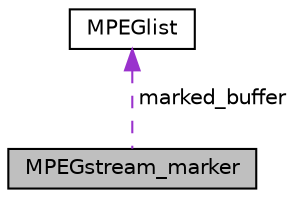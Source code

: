 digraph "MPEGstream_marker"
{
 // LATEX_PDF_SIZE
  edge [fontname="Helvetica",fontsize="10",labelfontname="Helvetica",labelfontsize="10"];
  node [fontname="Helvetica",fontsize="10",shape=record];
  Node1 [label="MPEGstream_marker",height=0.2,width=0.4,color="black", fillcolor="grey75", style="filled", fontcolor="black",tooltip=" "];
  Node2 -> Node1 [dir="back",color="darkorchid3",fontsize="10",style="dashed",label=" marked_buffer" ,fontname="Helvetica"];
  Node2 [label="MPEGlist",height=0.2,width=0.4,color="black", fillcolor="white", style="filled",URL="$df/d40/classMPEGlist.html",tooltip=" "];
}
